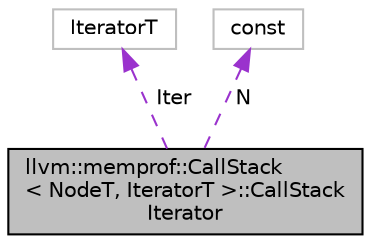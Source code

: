digraph "llvm::memprof::CallStack&lt; NodeT, IteratorT &gt;::CallStackIterator"
{
 // LATEX_PDF_SIZE
  bgcolor="transparent";
  edge [fontname="Helvetica",fontsize="10",labelfontname="Helvetica",labelfontsize="10"];
  node [fontname="Helvetica",fontsize="10",shape=record];
  Node1 [label="llvm::memprof::CallStack\l\< NodeT, IteratorT \>::CallStack\lIterator",height=0.2,width=0.4,color="black", fillcolor="grey75", style="filled", fontcolor="black",tooltip=" "];
  Node2 -> Node1 [dir="back",color="darkorchid3",fontsize="10",style="dashed",label=" Iter" ,fontname="Helvetica"];
  Node2 [label="IteratorT",height=0.2,width=0.4,color="grey75",tooltip=" "];
  Node3 -> Node1 [dir="back",color="darkorchid3",fontsize="10",style="dashed",label=" N" ,fontname="Helvetica"];
  Node3 [label="const",height=0.2,width=0.4,color="grey75",tooltip=" "];
}
